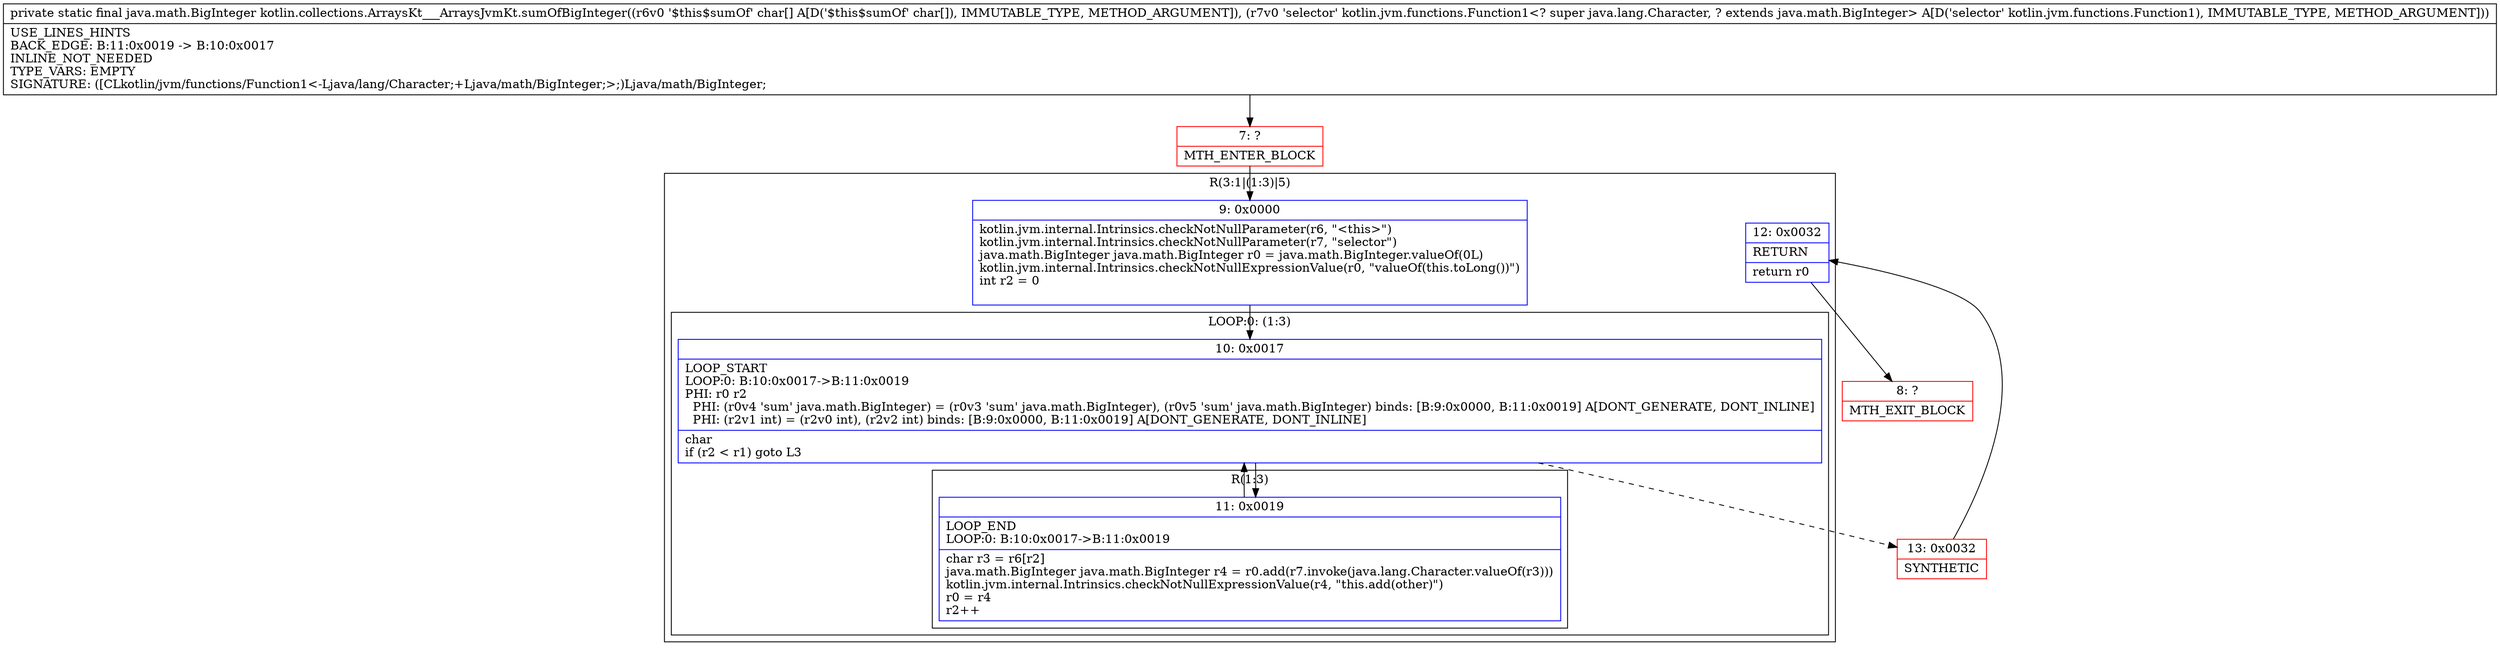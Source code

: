 digraph "CFG forkotlin.collections.ArraysKt___ArraysJvmKt.sumOfBigInteger([CLkotlin\/jvm\/functions\/Function1;)Ljava\/math\/BigInteger;" {
subgraph cluster_Region_1389317611 {
label = "R(3:1|(1:3)|5)";
node [shape=record,color=blue];
Node_9 [shape=record,label="{9\:\ 0x0000|kotlin.jvm.internal.Intrinsics.checkNotNullParameter(r6, \"\<this\>\")\lkotlin.jvm.internal.Intrinsics.checkNotNullParameter(r7, \"selector\")\ljava.math.BigInteger java.math.BigInteger r0 = java.math.BigInteger.valueOf(0L)\lkotlin.jvm.internal.Intrinsics.checkNotNullExpressionValue(r0, \"valueOf(this.toLong())\")\lint r2 = 0\l\l}"];
subgraph cluster_LoopRegion_14946327 {
label = "LOOP:0: (1:3)";
node [shape=record,color=blue];
Node_10 [shape=record,label="{10\:\ 0x0017|LOOP_START\lLOOP:0: B:10:0x0017\-\>B:11:0x0019\lPHI: r0 r2 \l  PHI: (r0v4 'sum' java.math.BigInteger) = (r0v3 'sum' java.math.BigInteger), (r0v5 'sum' java.math.BigInteger) binds: [B:9:0x0000, B:11:0x0019] A[DONT_GENERATE, DONT_INLINE]\l  PHI: (r2v1 int) = (r2v0 int), (r2v2 int) binds: [B:9:0x0000, B:11:0x0019] A[DONT_GENERATE, DONT_INLINE]\l|char \lif (r2 \< r1) goto L3\l}"];
subgraph cluster_Region_2068371112 {
label = "R(1:3)";
node [shape=record,color=blue];
Node_11 [shape=record,label="{11\:\ 0x0019|LOOP_END\lLOOP:0: B:10:0x0017\-\>B:11:0x0019\l|char r3 = r6[r2]\ljava.math.BigInteger java.math.BigInteger r4 = r0.add(r7.invoke(java.lang.Character.valueOf(r3)))\lkotlin.jvm.internal.Intrinsics.checkNotNullExpressionValue(r4, \"this.add(other)\")\lr0 = r4\lr2++\l}"];
}
}
Node_12 [shape=record,label="{12\:\ 0x0032|RETURN\l|return r0\l}"];
}
Node_7 [shape=record,color=red,label="{7\:\ ?|MTH_ENTER_BLOCK\l}"];
Node_13 [shape=record,color=red,label="{13\:\ 0x0032|SYNTHETIC\l}"];
Node_8 [shape=record,color=red,label="{8\:\ ?|MTH_EXIT_BLOCK\l}"];
MethodNode[shape=record,label="{private static final java.math.BigInteger kotlin.collections.ArraysKt___ArraysJvmKt.sumOfBigInteger((r6v0 '$this$sumOf' char[] A[D('$this$sumOf' char[]), IMMUTABLE_TYPE, METHOD_ARGUMENT]), (r7v0 'selector' kotlin.jvm.functions.Function1\<? super java.lang.Character, ? extends java.math.BigInteger\> A[D('selector' kotlin.jvm.functions.Function1), IMMUTABLE_TYPE, METHOD_ARGUMENT]))  | USE_LINES_HINTS\lBACK_EDGE: B:11:0x0019 \-\> B:10:0x0017\lINLINE_NOT_NEEDED\lTYPE_VARS: EMPTY\lSIGNATURE: ([CLkotlin\/jvm\/functions\/Function1\<\-Ljava\/lang\/Character;+Ljava\/math\/BigInteger;\>;)Ljava\/math\/BigInteger;\l}"];
MethodNode -> Node_7;Node_9 -> Node_10;
Node_10 -> Node_11;
Node_10 -> Node_13[style=dashed];
Node_11 -> Node_10;
Node_12 -> Node_8;
Node_7 -> Node_9;
Node_13 -> Node_12;
}

